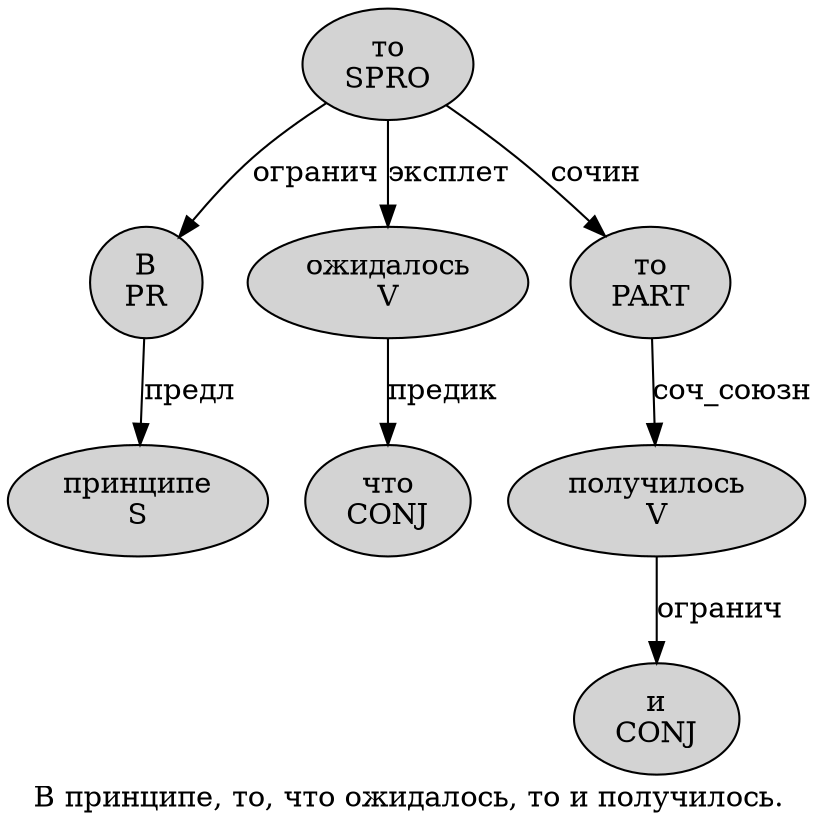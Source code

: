 digraph SENTENCE_1501 {
	graph [label="В принципе, то, что ожидалось, то и получилось."]
	node [style=filled]
		0 [label="В
PR" color="" fillcolor=lightgray penwidth=1 shape=ellipse]
		1 [label="принципе
S" color="" fillcolor=lightgray penwidth=1 shape=ellipse]
		3 [label="то
SPRO" color="" fillcolor=lightgray penwidth=1 shape=ellipse]
		5 [label="что
CONJ" color="" fillcolor=lightgray penwidth=1 shape=ellipse]
		6 [label="ожидалось
V" color="" fillcolor=lightgray penwidth=1 shape=ellipse]
		8 [label="то
PART" color="" fillcolor=lightgray penwidth=1 shape=ellipse]
		9 [label="и
CONJ" color="" fillcolor=lightgray penwidth=1 shape=ellipse]
		10 [label="получилось
V" color="" fillcolor=lightgray penwidth=1 shape=ellipse]
			10 -> 9 [label="огранич"]
			3 -> 0 [label="огранич"]
			3 -> 6 [label="эксплет"]
			3 -> 8 [label="сочин"]
			0 -> 1 [label="предл"]
			8 -> 10 [label="соч_союзн"]
			6 -> 5 [label="предик"]
}